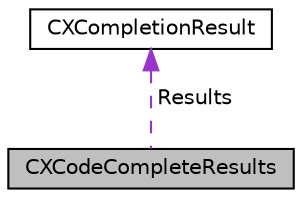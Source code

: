 digraph "CXCodeCompleteResults"
{
  edge [fontname="Helvetica",fontsize="10",labelfontname="Helvetica",labelfontsize="10"];
  node [fontname="Helvetica",fontsize="10",shape=record];
  Node1 [label="CXCodeCompleteResults",height=0.2,width=0.4,color="black", fillcolor="grey75", style="filled", fontcolor="black"];
  Node2 -> Node1 [dir="back",color="darkorchid3",fontsize="10",style="dashed",label=" Results" ,fontname="Helvetica"];
  Node2 [label="CXCompletionResult",height=0.2,width=0.4,color="black", fillcolor="white", style="filled",URL="$structCXCompletionResult.html",tooltip="A single result of code completion. "];
}
